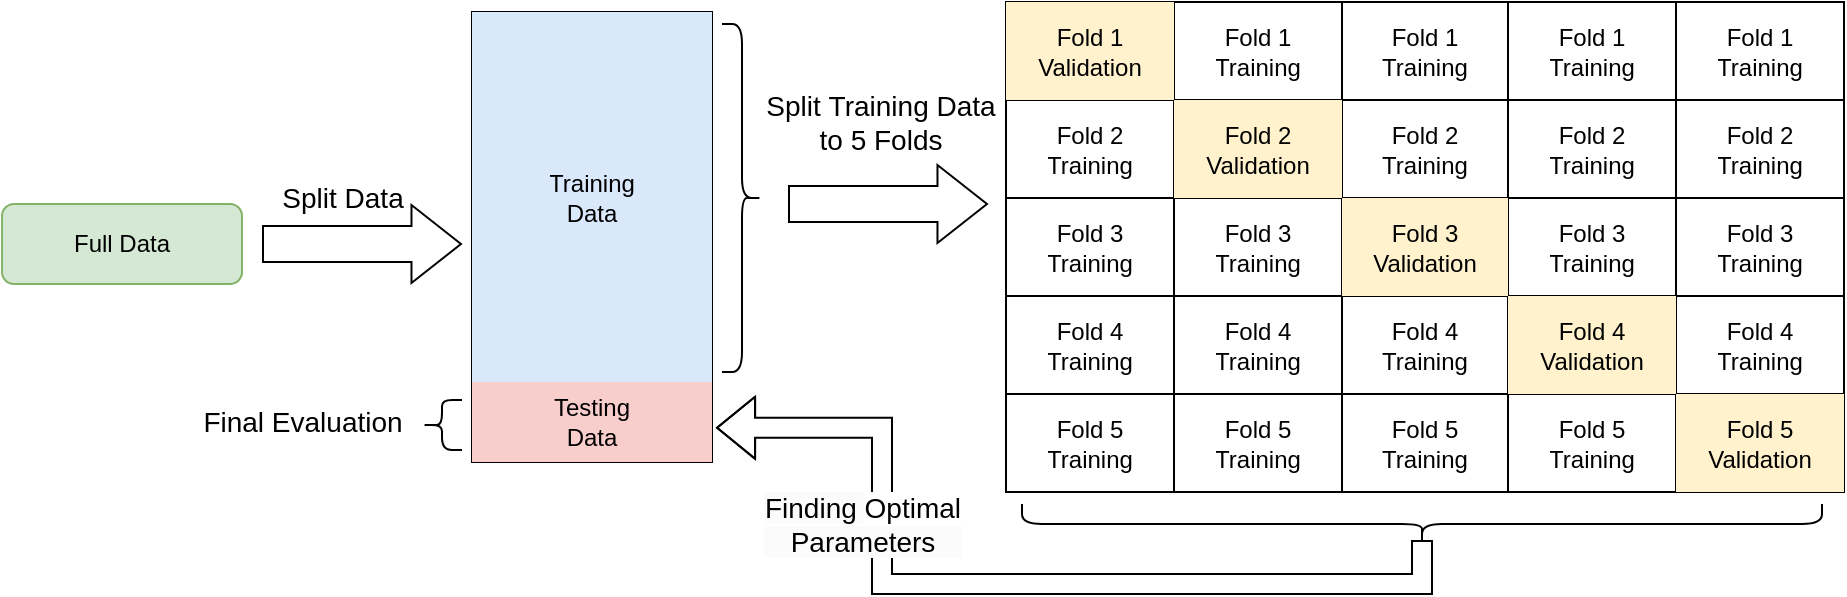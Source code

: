 <mxfile version="24.8.9">
  <diagram id="C5RBs43oDa-KdzZeNtuy" name="Page-1">
    <mxGraphModel dx="1042" dy="661" grid="1" gridSize="10" guides="1" tooltips="1" connect="1" arrows="1" fold="1" page="1" pageScale="1" pageWidth="827" pageHeight="1169" math="0" shadow="0">
      <root>
        <mxCell id="WIyWlLk6GJQsqaUBKTNV-0" />
        <mxCell id="WIyWlLk6GJQsqaUBKTNV-1" parent="WIyWlLk6GJQsqaUBKTNV-0" />
        <mxCell id="WIyWlLk6GJQsqaUBKTNV-3" value="Full Data" style="rounded=1;whiteSpace=wrap;html=1;fontSize=12;glass=0;strokeWidth=1;shadow=0;fillColor=#d5e8d4;strokeColor=#82b366;" parent="WIyWlLk6GJQsqaUBKTNV-1" vertex="1">
          <mxGeometry x="10" y="140" width="120" height="40" as="geometry" />
        </mxCell>
        <mxCell id="rfES_aULEjZroVt0cVaI-14" value="" style="shape=table;startSize=0;container=1;collapsible=0;childLayout=tableLayout;" vertex="1" parent="WIyWlLk6GJQsqaUBKTNV-1">
          <mxGeometry x="512" y="39" width="419" height="245" as="geometry" />
        </mxCell>
        <mxCell id="rfES_aULEjZroVt0cVaI-15" value="" style="shape=tableRow;horizontal=0;startSize=0;swimlaneHead=0;swimlaneBody=0;strokeColor=inherit;top=0;left=0;bottom=0;right=0;collapsible=0;dropTarget=0;fillColor=none;points=[[0,0.5],[1,0.5]];portConstraint=eastwest;" vertex="1" parent="rfES_aULEjZroVt0cVaI-14">
          <mxGeometry width="419" height="49" as="geometry" />
        </mxCell>
        <mxCell id="rfES_aULEjZroVt0cVaI-16" value="Fold 1 Validation" style="shape=partialRectangle;html=1;whiteSpace=wrap;connectable=0;strokeColor=#d6b656;overflow=hidden;fillColor=#fff2cc;top=0;left=0;bottom=0;right=0;pointerEvents=1;" vertex="1" parent="rfES_aULEjZroVt0cVaI-15">
          <mxGeometry width="84" height="49" as="geometry">
            <mxRectangle width="84" height="49" as="alternateBounds" />
          </mxGeometry>
        </mxCell>
        <mxCell id="rfES_aULEjZroVt0cVaI-17" value="Fold 1&lt;div&gt;&lt;span style=&quot;background-color: initial;&quot;&gt;Training&lt;/span&gt;&lt;/div&gt;" style="shape=partialRectangle;html=1;whiteSpace=wrap;connectable=0;strokeColor=inherit;overflow=hidden;fillColor=none;top=0;left=0;bottom=0;right=0;pointerEvents=1;" vertex="1" parent="rfES_aULEjZroVt0cVaI-15">
          <mxGeometry x="84" width="84" height="49" as="geometry">
            <mxRectangle width="84" height="49" as="alternateBounds" />
          </mxGeometry>
        </mxCell>
        <mxCell id="rfES_aULEjZroVt0cVaI-18" value="Fold 1&lt;div&gt;&lt;span style=&quot;background-color: initial;&quot;&gt;Training&lt;/span&gt;&lt;/div&gt;" style="shape=partialRectangle;html=1;whiteSpace=wrap;connectable=0;strokeColor=inherit;overflow=hidden;fillColor=none;top=0;left=0;bottom=0;right=0;pointerEvents=1;" vertex="1" parent="rfES_aULEjZroVt0cVaI-15">
          <mxGeometry x="168" width="83" height="49" as="geometry">
            <mxRectangle width="83" height="49" as="alternateBounds" />
          </mxGeometry>
        </mxCell>
        <mxCell id="rfES_aULEjZroVt0cVaI-19" value="Fold 1&lt;div&gt;&lt;span style=&quot;background-color: initial;&quot;&gt;Training&lt;/span&gt;&lt;/div&gt;" style="shape=partialRectangle;html=1;whiteSpace=wrap;connectable=0;strokeColor=inherit;overflow=hidden;fillColor=none;top=0;left=0;bottom=0;right=0;pointerEvents=1;" vertex="1" parent="rfES_aULEjZroVt0cVaI-15">
          <mxGeometry x="251" width="84" height="49" as="geometry">
            <mxRectangle width="84" height="49" as="alternateBounds" />
          </mxGeometry>
        </mxCell>
        <mxCell id="rfES_aULEjZroVt0cVaI-20" value="Fold 1&lt;div&gt;&lt;span style=&quot;background-color: initial;&quot;&gt;Training&lt;/span&gt;&lt;/div&gt;" style="shape=partialRectangle;html=1;whiteSpace=wrap;connectable=0;strokeColor=inherit;overflow=hidden;fillColor=none;top=0;left=0;bottom=0;right=0;pointerEvents=1;" vertex="1" parent="rfES_aULEjZroVt0cVaI-15">
          <mxGeometry x="335" width="84" height="49" as="geometry">
            <mxRectangle width="84" height="49" as="alternateBounds" />
          </mxGeometry>
        </mxCell>
        <mxCell id="rfES_aULEjZroVt0cVaI-21" value="" style="shape=tableRow;horizontal=0;startSize=0;swimlaneHead=0;swimlaneBody=0;strokeColor=inherit;top=0;left=0;bottom=0;right=0;collapsible=0;dropTarget=0;fillColor=none;points=[[0,0.5],[1,0.5]];portConstraint=eastwest;" vertex="1" parent="rfES_aULEjZroVt0cVaI-14">
          <mxGeometry y="49" width="419" height="49" as="geometry" />
        </mxCell>
        <mxCell id="rfES_aULEjZroVt0cVaI-22" value="Fold 2&lt;div&gt;&lt;span style=&quot;background-color: initial;&quot;&gt;Training&lt;/span&gt;&lt;/div&gt;" style="shape=partialRectangle;html=1;whiteSpace=wrap;connectable=0;strokeColor=inherit;overflow=hidden;fillColor=none;top=0;left=0;bottom=0;right=0;pointerEvents=1;" vertex="1" parent="rfES_aULEjZroVt0cVaI-21">
          <mxGeometry width="84" height="49" as="geometry">
            <mxRectangle width="84" height="49" as="alternateBounds" />
          </mxGeometry>
        </mxCell>
        <mxCell id="rfES_aULEjZroVt0cVaI-23" value="Fold 2 Validation" style="shape=partialRectangle;html=1;whiteSpace=wrap;connectable=0;strokeColor=#d6b656;overflow=hidden;fillColor=#fff2cc;top=0;left=0;bottom=0;right=0;pointerEvents=1;" vertex="1" parent="rfES_aULEjZroVt0cVaI-21">
          <mxGeometry x="84" width="84" height="49" as="geometry">
            <mxRectangle width="84" height="49" as="alternateBounds" />
          </mxGeometry>
        </mxCell>
        <mxCell id="rfES_aULEjZroVt0cVaI-24" value="Fold 2&lt;div&gt;&lt;span style=&quot;background-color: initial;&quot;&gt;Training&lt;/span&gt;&lt;/div&gt;" style="shape=partialRectangle;html=1;whiteSpace=wrap;connectable=0;strokeColor=inherit;overflow=hidden;fillColor=none;top=0;left=0;bottom=0;right=0;pointerEvents=1;" vertex="1" parent="rfES_aULEjZroVt0cVaI-21">
          <mxGeometry x="168" width="83" height="49" as="geometry">
            <mxRectangle width="83" height="49" as="alternateBounds" />
          </mxGeometry>
        </mxCell>
        <mxCell id="rfES_aULEjZroVt0cVaI-25" value="Fold 2&lt;div&gt;&lt;span style=&quot;background-color: initial;&quot;&gt;Training&lt;/span&gt;&lt;/div&gt;" style="shape=partialRectangle;html=1;whiteSpace=wrap;connectable=0;strokeColor=inherit;overflow=hidden;fillColor=none;top=0;left=0;bottom=0;right=0;pointerEvents=1;" vertex="1" parent="rfES_aULEjZroVt0cVaI-21">
          <mxGeometry x="251" width="84" height="49" as="geometry">
            <mxRectangle width="84" height="49" as="alternateBounds" />
          </mxGeometry>
        </mxCell>
        <mxCell id="rfES_aULEjZroVt0cVaI-26" value="Fold 2&lt;div&gt;&lt;span style=&quot;background-color: initial;&quot;&gt;Training&lt;/span&gt;&lt;/div&gt;" style="shape=partialRectangle;html=1;whiteSpace=wrap;connectable=0;strokeColor=inherit;overflow=hidden;fillColor=none;top=0;left=0;bottom=0;right=0;pointerEvents=1;" vertex="1" parent="rfES_aULEjZroVt0cVaI-21">
          <mxGeometry x="335" width="84" height="49" as="geometry">
            <mxRectangle width="84" height="49" as="alternateBounds" />
          </mxGeometry>
        </mxCell>
        <mxCell id="rfES_aULEjZroVt0cVaI-27" value="" style="shape=tableRow;horizontal=0;startSize=0;swimlaneHead=0;swimlaneBody=0;strokeColor=inherit;top=0;left=0;bottom=0;right=0;collapsible=0;dropTarget=0;fillColor=none;points=[[0,0.5],[1,0.5]];portConstraint=eastwest;" vertex="1" parent="rfES_aULEjZroVt0cVaI-14">
          <mxGeometry y="98" width="419" height="49" as="geometry" />
        </mxCell>
        <mxCell id="rfES_aULEjZroVt0cVaI-28" value="Fold 3&lt;div&gt;&lt;span style=&quot;background-color: initial;&quot;&gt;Training&lt;/span&gt;&lt;/div&gt;" style="shape=partialRectangle;html=1;whiteSpace=wrap;connectable=0;strokeColor=inherit;overflow=hidden;fillColor=none;top=0;left=0;bottom=0;right=0;pointerEvents=1;" vertex="1" parent="rfES_aULEjZroVt0cVaI-27">
          <mxGeometry width="84" height="49" as="geometry">
            <mxRectangle width="84" height="49" as="alternateBounds" />
          </mxGeometry>
        </mxCell>
        <mxCell id="rfES_aULEjZroVt0cVaI-29" value="Fold 3&lt;div&gt;&lt;span style=&quot;background-color: initial;&quot;&gt;Training&lt;/span&gt;&lt;/div&gt;" style="shape=partialRectangle;html=1;whiteSpace=wrap;connectable=0;strokeColor=inherit;overflow=hidden;fillColor=none;top=0;left=0;bottom=0;right=0;pointerEvents=1;" vertex="1" parent="rfES_aULEjZroVt0cVaI-27">
          <mxGeometry x="84" width="84" height="49" as="geometry">
            <mxRectangle width="84" height="49" as="alternateBounds" />
          </mxGeometry>
        </mxCell>
        <mxCell id="rfES_aULEjZroVt0cVaI-30" value="Fold 3 Validation" style="shape=partialRectangle;html=1;whiteSpace=wrap;connectable=0;strokeColor=#d6b656;overflow=hidden;fillColor=#fff2cc;top=0;left=0;bottom=0;right=0;pointerEvents=1;" vertex="1" parent="rfES_aULEjZroVt0cVaI-27">
          <mxGeometry x="168" width="83" height="49" as="geometry">
            <mxRectangle width="83" height="49" as="alternateBounds" />
          </mxGeometry>
        </mxCell>
        <mxCell id="rfES_aULEjZroVt0cVaI-31" value="Fold 3&lt;div&gt;&lt;span style=&quot;background-color: initial;&quot;&gt;Training&lt;/span&gt;&lt;/div&gt;" style="shape=partialRectangle;html=1;whiteSpace=wrap;connectable=0;strokeColor=inherit;overflow=hidden;fillColor=none;top=0;left=0;bottom=0;right=0;pointerEvents=1;" vertex="1" parent="rfES_aULEjZroVt0cVaI-27">
          <mxGeometry x="251" width="84" height="49" as="geometry">
            <mxRectangle width="84" height="49" as="alternateBounds" />
          </mxGeometry>
        </mxCell>
        <mxCell id="rfES_aULEjZroVt0cVaI-32" value="Fold 3&lt;div&gt;&lt;span style=&quot;background-color: initial;&quot;&gt;Training&lt;/span&gt;&lt;/div&gt;" style="shape=partialRectangle;html=1;whiteSpace=wrap;connectable=0;strokeColor=inherit;overflow=hidden;fillColor=none;top=0;left=0;bottom=0;right=0;pointerEvents=1;" vertex="1" parent="rfES_aULEjZroVt0cVaI-27">
          <mxGeometry x="335" width="84" height="49" as="geometry">
            <mxRectangle width="84" height="49" as="alternateBounds" />
          </mxGeometry>
        </mxCell>
        <mxCell id="rfES_aULEjZroVt0cVaI-33" value="" style="shape=tableRow;horizontal=0;startSize=0;swimlaneHead=0;swimlaneBody=0;strokeColor=inherit;top=0;left=0;bottom=0;right=0;collapsible=0;dropTarget=0;fillColor=none;points=[[0,0.5],[1,0.5]];portConstraint=eastwest;" vertex="1" parent="rfES_aULEjZroVt0cVaI-14">
          <mxGeometry y="147" width="419" height="49" as="geometry" />
        </mxCell>
        <mxCell id="rfES_aULEjZroVt0cVaI-34" value="Fold 4&lt;div&gt;&lt;span style=&quot;background-color: initial;&quot;&gt;Training&lt;/span&gt;&lt;/div&gt;" style="shape=partialRectangle;html=1;whiteSpace=wrap;connectable=0;strokeColor=inherit;overflow=hidden;fillColor=none;top=0;left=0;bottom=0;right=0;pointerEvents=1;" vertex="1" parent="rfES_aULEjZroVt0cVaI-33">
          <mxGeometry width="84" height="49" as="geometry">
            <mxRectangle width="84" height="49" as="alternateBounds" />
          </mxGeometry>
        </mxCell>
        <mxCell id="rfES_aULEjZroVt0cVaI-35" value="Fold 4&lt;div&gt;&lt;span style=&quot;background-color: initial;&quot;&gt;Training&lt;/span&gt;&lt;/div&gt;" style="shape=partialRectangle;html=1;whiteSpace=wrap;connectable=0;strokeColor=inherit;overflow=hidden;fillColor=none;top=0;left=0;bottom=0;right=0;pointerEvents=1;" vertex="1" parent="rfES_aULEjZroVt0cVaI-33">
          <mxGeometry x="84" width="84" height="49" as="geometry">
            <mxRectangle width="84" height="49" as="alternateBounds" />
          </mxGeometry>
        </mxCell>
        <mxCell id="rfES_aULEjZroVt0cVaI-36" value="Fold 4&lt;div&gt;&lt;span style=&quot;background-color: initial;&quot;&gt;Training&lt;/span&gt;&lt;/div&gt;" style="shape=partialRectangle;html=1;whiteSpace=wrap;connectable=0;strokeColor=inherit;overflow=hidden;fillColor=none;top=0;left=0;bottom=0;right=0;pointerEvents=1;" vertex="1" parent="rfES_aULEjZroVt0cVaI-33">
          <mxGeometry x="168" width="83" height="49" as="geometry">
            <mxRectangle width="83" height="49" as="alternateBounds" />
          </mxGeometry>
        </mxCell>
        <mxCell id="rfES_aULEjZroVt0cVaI-37" value="Fold 4 Validation" style="shape=partialRectangle;html=1;whiteSpace=wrap;connectable=0;strokeColor=#d6b656;overflow=hidden;fillColor=#fff2cc;top=0;left=0;bottom=0;right=0;pointerEvents=1;" vertex="1" parent="rfES_aULEjZroVt0cVaI-33">
          <mxGeometry x="251" width="84" height="49" as="geometry">
            <mxRectangle width="84" height="49" as="alternateBounds" />
          </mxGeometry>
        </mxCell>
        <mxCell id="rfES_aULEjZroVt0cVaI-38" value="Fold 4&lt;div&gt;&lt;span style=&quot;background-color: initial;&quot;&gt;Training&lt;/span&gt;&lt;/div&gt;" style="shape=partialRectangle;html=1;whiteSpace=wrap;connectable=0;strokeColor=inherit;overflow=hidden;fillColor=none;top=0;left=0;bottom=0;right=0;pointerEvents=1;" vertex="1" parent="rfES_aULEjZroVt0cVaI-33">
          <mxGeometry x="335" width="84" height="49" as="geometry">
            <mxRectangle width="84" height="49" as="alternateBounds" />
          </mxGeometry>
        </mxCell>
        <mxCell id="rfES_aULEjZroVt0cVaI-39" value="" style="shape=tableRow;horizontal=0;startSize=0;swimlaneHead=0;swimlaneBody=0;strokeColor=inherit;top=0;left=0;bottom=0;right=0;collapsible=0;dropTarget=0;fillColor=none;points=[[0,0.5],[1,0.5]];portConstraint=eastwest;" vertex="1" parent="rfES_aULEjZroVt0cVaI-14">
          <mxGeometry y="196" width="419" height="49" as="geometry" />
        </mxCell>
        <mxCell id="rfES_aULEjZroVt0cVaI-40" value="Fold 5&lt;div&gt;&lt;span style=&quot;background-color: initial;&quot;&gt;Training&lt;/span&gt;&lt;/div&gt;" style="shape=partialRectangle;html=1;whiteSpace=wrap;connectable=0;strokeColor=inherit;overflow=hidden;fillColor=none;top=0;left=0;bottom=0;right=0;pointerEvents=1;" vertex="1" parent="rfES_aULEjZroVt0cVaI-39">
          <mxGeometry width="84" height="49" as="geometry">
            <mxRectangle width="84" height="49" as="alternateBounds" />
          </mxGeometry>
        </mxCell>
        <mxCell id="rfES_aULEjZroVt0cVaI-41" value="Fold 5&lt;div&gt;&lt;span style=&quot;background-color: initial;&quot;&gt;Training&lt;/span&gt;&lt;/div&gt;" style="shape=partialRectangle;html=1;whiteSpace=wrap;connectable=0;strokeColor=inherit;overflow=hidden;fillColor=none;top=0;left=0;bottom=0;right=0;pointerEvents=1;" vertex="1" parent="rfES_aULEjZroVt0cVaI-39">
          <mxGeometry x="84" width="84" height="49" as="geometry">
            <mxRectangle width="84" height="49" as="alternateBounds" />
          </mxGeometry>
        </mxCell>
        <mxCell id="rfES_aULEjZroVt0cVaI-42" value="Fold 5&lt;div&gt;&lt;span style=&quot;background-color: initial;&quot;&gt;Training&lt;/span&gt;&lt;/div&gt;" style="shape=partialRectangle;html=1;whiteSpace=wrap;connectable=0;strokeColor=inherit;overflow=hidden;fillColor=none;top=0;left=0;bottom=0;right=0;pointerEvents=1;" vertex="1" parent="rfES_aULEjZroVt0cVaI-39">
          <mxGeometry x="168" width="83" height="49" as="geometry">
            <mxRectangle width="83" height="49" as="alternateBounds" />
          </mxGeometry>
        </mxCell>
        <mxCell id="rfES_aULEjZroVt0cVaI-43" value="Fold 5&lt;div&gt;&lt;span style=&quot;background-color: initial;&quot;&gt;Training&lt;/span&gt;&lt;/div&gt;" style="shape=partialRectangle;html=1;whiteSpace=wrap;connectable=0;strokeColor=inherit;overflow=hidden;fillColor=none;top=0;left=0;bottom=0;right=0;pointerEvents=1;" vertex="1" parent="rfES_aULEjZroVt0cVaI-39">
          <mxGeometry x="251" width="84" height="49" as="geometry">
            <mxRectangle width="84" height="49" as="alternateBounds" />
          </mxGeometry>
        </mxCell>
        <mxCell id="rfES_aULEjZroVt0cVaI-44" value="Fold 5 Validation" style="shape=partialRectangle;html=1;whiteSpace=wrap;connectable=0;strokeColor=#d6b656;overflow=hidden;fillColor=#fff2cc;top=0;left=0;bottom=0;right=0;pointerEvents=1;" vertex="1" parent="rfES_aULEjZroVt0cVaI-39">
          <mxGeometry x="335" width="84" height="49" as="geometry">
            <mxRectangle width="84" height="49" as="alternateBounds" />
          </mxGeometry>
        </mxCell>
        <mxCell id="rfES_aULEjZroVt0cVaI-46" value="" style="shape=table;startSize=0;container=1;collapsible=0;childLayout=tableLayout;" vertex="1" parent="WIyWlLk6GJQsqaUBKTNV-1">
          <mxGeometry x="245" y="44" width="120" height="225" as="geometry" />
        </mxCell>
        <mxCell id="rfES_aULEjZroVt0cVaI-47" value="" style="shape=tableRow;horizontal=0;startSize=0;swimlaneHead=0;swimlaneBody=0;strokeColor=inherit;top=0;left=0;bottom=0;right=0;collapsible=0;dropTarget=0;fillColor=none;points=[[0,0.5],[1,0.5]];portConstraint=eastwest;" vertex="1" parent="rfES_aULEjZroVt0cVaI-46">
          <mxGeometry width="120" height="185" as="geometry" />
        </mxCell>
        <mxCell id="rfES_aULEjZroVt0cVaI-48" value="Training&lt;div&gt;Data&lt;/div&gt;" style="shape=partialRectangle;html=1;whiteSpace=wrap;connectable=0;strokeColor=#6c8ebf;overflow=hidden;fillColor=#dae8fc;top=0;left=0;bottom=0;right=0;pointerEvents=1;" vertex="1" parent="rfES_aULEjZroVt0cVaI-47">
          <mxGeometry width="120" height="185" as="geometry">
            <mxRectangle width="120" height="185" as="alternateBounds" />
          </mxGeometry>
        </mxCell>
        <mxCell id="rfES_aULEjZroVt0cVaI-49" value="" style="shape=tableRow;horizontal=0;startSize=0;swimlaneHead=0;swimlaneBody=0;strokeColor=inherit;top=0;left=0;bottom=0;right=0;collapsible=0;dropTarget=0;fillColor=none;points=[[0,0.5],[1,0.5]];portConstraint=eastwest;" vertex="1" parent="rfES_aULEjZroVt0cVaI-46">
          <mxGeometry y="185" width="120" height="40" as="geometry" />
        </mxCell>
        <mxCell id="rfES_aULEjZroVt0cVaI-50" value="Testing&lt;div&gt;Data&lt;/div&gt;" style="shape=partialRectangle;html=1;whiteSpace=wrap;connectable=0;strokeColor=#b85450;overflow=hidden;fillColor=#f8cecc;top=0;left=0;bottom=0;right=0;pointerEvents=1;" vertex="1" parent="rfES_aULEjZroVt0cVaI-49">
          <mxGeometry width="120" height="40" as="geometry">
            <mxRectangle width="120" height="40" as="alternateBounds" />
          </mxGeometry>
        </mxCell>
        <mxCell id="rfES_aULEjZroVt0cVaI-51" value="" style="shape=flexArrow;endArrow=classic;html=1;rounded=0;width=18;endSize=7.92;" edge="1" parent="WIyWlLk6GJQsqaUBKTNV-1">
          <mxGeometry width="50" height="50" relative="1" as="geometry">
            <mxPoint x="140" y="160" as="sourcePoint" />
            <mxPoint x="240" y="160" as="targetPoint" />
          </mxGeometry>
        </mxCell>
        <mxCell id="rfES_aULEjZroVt0cVaI-52" value="Split Data" style="edgeLabel;html=1;align=center;verticalAlign=middle;resizable=0;points=[];fontSize=14;" vertex="1" connectable="0" parent="rfES_aULEjZroVt0cVaI-51">
          <mxGeometry x="-0.2" y="-3" relative="1" as="geometry">
            <mxPoint y="-26" as="offset" />
          </mxGeometry>
        </mxCell>
        <mxCell id="rfES_aULEjZroVt0cVaI-53" value="" style="shape=curlyBracket;whiteSpace=wrap;html=1;rounded=1;flipH=1;labelPosition=right;verticalLabelPosition=middle;align=left;verticalAlign=middle;" vertex="1" parent="WIyWlLk6GJQsqaUBKTNV-1">
          <mxGeometry x="370" y="50" width="20" height="174" as="geometry" />
        </mxCell>
        <mxCell id="rfES_aULEjZroVt0cVaI-55" value="" style="shape=flexArrow;endArrow=classic;html=1;rounded=0;width=18;endSize=7.92;" edge="1" parent="WIyWlLk6GJQsqaUBKTNV-1">
          <mxGeometry width="50" height="50" relative="1" as="geometry">
            <mxPoint x="403" y="140" as="sourcePoint" />
            <mxPoint x="503" y="140" as="targetPoint" />
          </mxGeometry>
        </mxCell>
        <mxCell id="rfES_aULEjZroVt0cVaI-56" value="Split&amp;nbsp;Training Data&lt;div&gt;to 5 Folds&lt;/div&gt;" style="edgeLabel;html=1;align=center;verticalAlign=middle;resizable=0;points=[];fontSize=14;" vertex="1" connectable="0" parent="rfES_aULEjZroVt0cVaI-55">
          <mxGeometry x="-0.2" y="-3" relative="1" as="geometry">
            <mxPoint x="6" y="-44" as="offset" />
          </mxGeometry>
        </mxCell>
        <mxCell id="rfES_aULEjZroVt0cVaI-61" value="" style="shape=curlyBracket;whiteSpace=wrap;html=1;rounded=1;flipH=1;labelPosition=right;verticalLabelPosition=middle;align=left;verticalAlign=middle;rotation=-180;" vertex="1" parent="WIyWlLk6GJQsqaUBKTNV-1">
          <mxGeometry x="220" y="238" width="20" height="25" as="geometry" />
        </mxCell>
        <mxCell id="rfES_aULEjZroVt0cVaI-62" value="Final Evaluation" style="text;html=1;align=center;verticalAlign=middle;resizable=0;points=[];autosize=1;strokeColor=none;fillColor=none;fontSize=14;" vertex="1" parent="WIyWlLk6GJQsqaUBKTNV-1">
          <mxGeometry x="100" y="234" width="120" height="30" as="geometry" />
        </mxCell>
        <mxCell id="rfES_aULEjZroVt0cVaI-64" style="edgeStyle=orthogonalEdgeStyle;rounded=0;orthogonalLoop=1;jettySize=auto;html=1;shape=flexArrow;exitX=0.1;exitY=0.5;exitDx=0;exitDy=0;exitPerimeter=0;entryX=1.017;entryY=0.924;entryDx=0;entryDy=0;entryPerimeter=0;" edge="1" parent="WIyWlLk6GJQsqaUBKTNV-1" source="rfES_aULEjZroVt0cVaI-63" target="rfES_aULEjZroVt0cVaI-46">
          <mxGeometry relative="1" as="geometry">
            <mxPoint x="720" y="320" as="sourcePoint" />
            <mxPoint x="305" y="270" as="targetPoint" />
            <Array as="points">
              <mxPoint x="720" y="330" />
              <mxPoint x="450" y="330" />
              <mxPoint x="450" y="252" />
            </Array>
          </mxGeometry>
        </mxCell>
        <mxCell id="rfES_aULEjZroVt0cVaI-66" value="&lt;span style=&quot;font-size: 14px; background-color: rgb(251, 251, 251);&quot;&gt;Finding&amp;nbsp;&lt;/span&gt;&lt;span style=&quot;font-size: 14px; background-color: initial;&quot;&gt;Optimal&lt;/span&gt;&lt;div style=&quot;font-size: 14px; background-color: rgb(251, 251, 251);&quot;&gt;&lt;span style=&quot;background-color: initial;&quot;&gt;Parameters&lt;/span&gt;&lt;/div&gt;" style="edgeLabel;html=1;align=center;verticalAlign=middle;resizable=0;points=[];" vertex="1" connectable="0" parent="rfES_aULEjZroVt0cVaI-64">
          <mxGeometry x="0.435" y="-3" relative="1" as="geometry">
            <mxPoint x="-13" y="3" as="offset" />
          </mxGeometry>
        </mxCell>
        <mxCell id="rfES_aULEjZroVt0cVaI-63" value="" style="shape=curlyBracket;whiteSpace=wrap;html=1;rounded=1;flipH=1;labelPosition=right;verticalLabelPosition=middle;align=left;verticalAlign=middle;rotation=90;" vertex="1" parent="WIyWlLk6GJQsqaUBKTNV-1">
          <mxGeometry x="710" y="100" width="20" height="400" as="geometry" />
        </mxCell>
      </root>
    </mxGraphModel>
  </diagram>
</mxfile>
